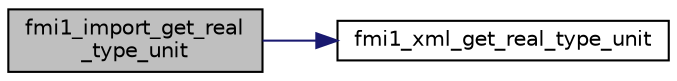digraph "fmi1_import_get_real_type_unit"
{
  edge [fontname="Helvetica",fontsize="10",labelfontname="Helvetica",labelfontsize="10"];
  node [fontname="Helvetica",fontsize="10",shape=record];
  rankdir="LR";
  Node38 [label="fmi1_import_get_real\l_type_unit",height=0.2,width=0.4,color="black", fillcolor="grey75", style="filled", fontcolor="black"];
  Node38 -> Node39 [color="midnightblue",fontsize="10",style="solid",fontname="Helvetica"];
  Node39 [label="fmi1_xml_get_real_type_unit",height=0.2,width=0.4,color="black", fillcolor="white", style="filled",URL="$d9/d5e/group__fmi1__xml__types.html#ga015656c184527312ff6b59fdb8c6275f"];
}

